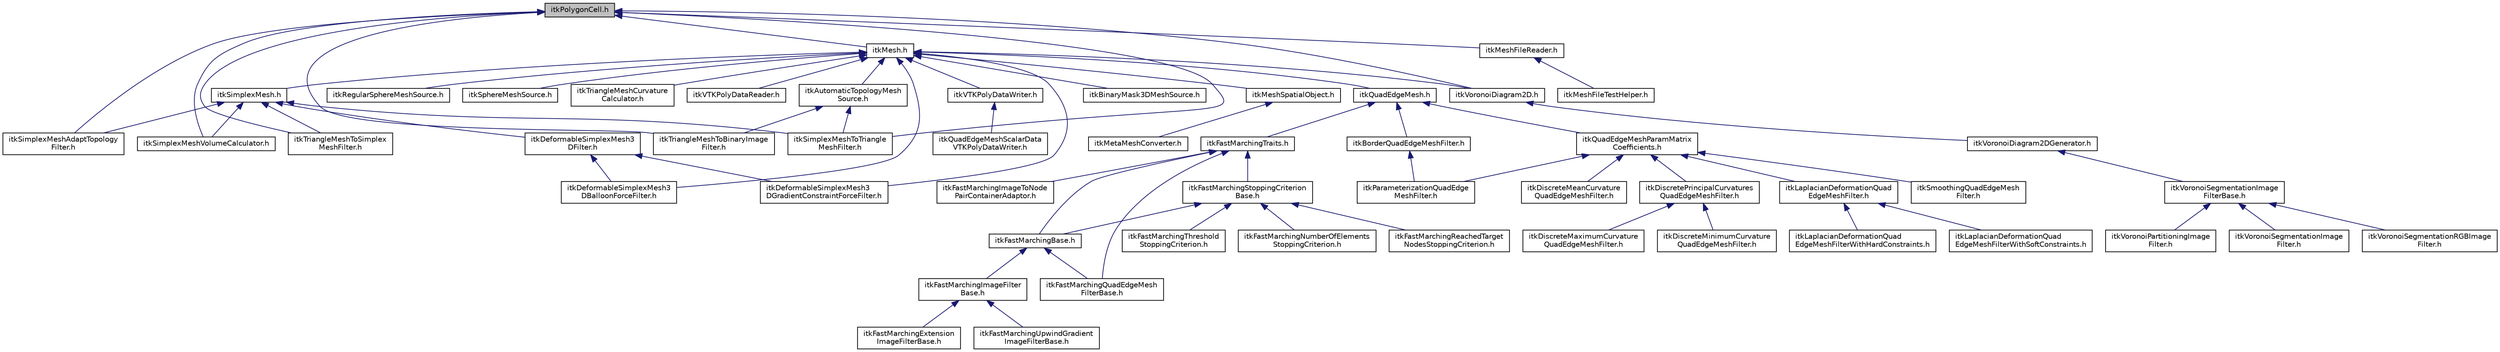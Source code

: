 digraph "itkPolygonCell.h"
{
 // LATEX_PDF_SIZE
  edge [fontname="Helvetica",fontsize="10",labelfontname="Helvetica",labelfontsize="10"];
  node [fontname="Helvetica",fontsize="10",shape=record];
  Node1 [label="itkPolygonCell.h",height=0.2,width=0.4,color="black", fillcolor="grey75", style="filled", fontcolor="black",tooltip=" "];
  Node1 -> Node2 [dir="back",color="midnightblue",fontsize="10",style="solid",fontname="Helvetica"];
  Node2 [label="itkMesh.h",height=0.2,width=0.4,color="black", fillcolor="white", style="filled",URL="$itkMesh_8h.html",tooltip=" "];
  Node2 -> Node3 [dir="back",color="midnightblue",fontsize="10",style="solid",fontname="Helvetica"];
  Node3 [label="itkAutomaticTopologyMesh\lSource.h",height=0.2,width=0.4,color="black", fillcolor="white", style="filled",URL="$itkAutomaticTopologyMeshSource_8h.html",tooltip=" "];
  Node3 -> Node4 [dir="back",color="midnightblue",fontsize="10",style="solid",fontname="Helvetica"];
  Node4 [label="itkSimplexMeshToTriangle\lMeshFilter.h",height=0.2,width=0.4,color="black", fillcolor="white", style="filled",URL="$itkSimplexMeshToTriangleMeshFilter_8h.html",tooltip=" "];
  Node3 -> Node5 [dir="back",color="midnightblue",fontsize="10",style="solid",fontname="Helvetica"];
  Node5 [label="itkTriangleMeshToBinaryImage\lFilter.h",height=0.2,width=0.4,color="black", fillcolor="white", style="filled",URL="$itkTriangleMeshToBinaryImageFilter_8h.html",tooltip=" "];
  Node2 -> Node6 [dir="back",color="midnightblue",fontsize="10",style="solid",fontname="Helvetica"];
  Node6 [label="itkBinaryMask3DMeshSource.h",height=0.2,width=0.4,color="black", fillcolor="white", style="filled",URL="$itkBinaryMask3DMeshSource_8h.html",tooltip=" "];
  Node2 -> Node7 [dir="back",color="midnightblue",fontsize="10",style="solid",fontname="Helvetica"];
  Node7 [label="itkDeformableSimplexMesh3\lDBalloonForceFilter.h",height=0.2,width=0.4,color="black", fillcolor="white", style="filled",URL="$itkDeformableSimplexMesh3DBalloonForceFilter_8h.html",tooltip=" "];
  Node2 -> Node8 [dir="back",color="midnightblue",fontsize="10",style="solid",fontname="Helvetica"];
  Node8 [label="itkDeformableSimplexMesh3\lDGradientConstraintForceFilter.h",height=0.2,width=0.4,color="black", fillcolor="white", style="filled",URL="$itkDeformableSimplexMesh3DGradientConstraintForceFilter_8h.html",tooltip=" "];
  Node2 -> Node9 [dir="back",color="midnightblue",fontsize="10",style="solid",fontname="Helvetica"];
  Node9 [label="itkMeshSpatialObject.h",height=0.2,width=0.4,color="black", fillcolor="white", style="filled",URL="$itkMeshSpatialObject_8h.html",tooltip=" "];
  Node9 -> Node10 [dir="back",color="midnightblue",fontsize="10",style="solid",fontname="Helvetica"];
  Node10 [label="itkMetaMeshConverter.h",height=0.2,width=0.4,color="black", fillcolor="white", style="filled",URL="$itkMetaMeshConverter_8h.html",tooltip=" "];
  Node2 -> Node11 [dir="back",color="midnightblue",fontsize="10",style="solid",fontname="Helvetica"];
  Node11 [label="itkQuadEdgeMesh.h",height=0.2,width=0.4,color="black", fillcolor="white", style="filled",URL="$itkQuadEdgeMesh_8h.html",tooltip=" "];
  Node11 -> Node12 [dir="back",color="midnightblue",fontsize="10",style="solid",fontname="Helvetica"];
  Node12 [label="itkBorderQuadEdgeMeshFilter.h",height=0.2,width=0.4,color="black", fillcolor="white", style="filled",URL="$itkBorderQuadEdgeMeshFilter_8h.html",tooltip=" "];
  Node12 -> Node13 [dir="back",color="midnightblue",fontsize="10",style="solid",fontname="Helvetica"];
  Node13 [label="itkParameterizationQuadEdge\lMeshFilter.h",height=0.2,width=0.4,color="black", fillcolor="white", style="filled",URL="$itkParameterizationQuadEdgeMeshFilter_8h.html",tooltip=" "];
  Node11 -> Node14 [dir="back",color="midnightblue",fontsize="10",style="solid",fontname="Helvetica"];
  Node14 [label="itkFastMarchingTraits.h",height=0.2,width=0.4,color="black", fillcolor="white", style="filled",URL="$itkFastMarchingTraits_8h.html",tooltip=" "];
  Node14 -> Node15 [dir="back",color="midnightblue",fontsize="10",style="solid",fontname="Helvetica"];
  Node15 [label="itkFastMarchingBase.h",height=0.2,width=0.4,color="black", fillcolor="white", style="filled",URL="$itkFastMarchingBase_8h.html",tooltip=" "];
  Node15 -> Node16 [dir="back",color="midnightblue",fontsize="10",style="solid",fontname="Helvetica"];
  Node16 [label="itkFastMarchingImageFilter\lBase.h",height=0.2,width=0.4,color="black", fillcolor="white", style="filled",URL="$itkFastMarchingImageFilterBase_8h.html",tooltip=" "];
  Node16 -> Node17 [dir="back",color="midnightblue",fontsize="10",style="solid",fontname="Helvetica"];
  Node17 [label="itkFastMarchingExtension\lImageFilterBase.h",height=0.2,width=0.4,color="black", fillcolor="white", style="filled",URL="$itkFastMarchingExtensionImageFilterBase_8h.html",tooltip=" "];
  Node16 -> Node18 [dir="back",color="midnightblue",fontsize="10",style="solid",fontname="Helvetica"];
  Node18 [label="itkFastMarchingUpwindGradient\lImageFilterBase.h",height=0.2,width=0.4,color="black", fillcolor="white", style="filled",URL="$itkFastMarchingUpwindGradientImageFilterBase_8h.html",tooltip=" "];
  Node15 -> Node19 [dir="back",color="midnightblue",fontsize="10",style="solid",fontname="Helvetica"];
  Node19 [label="itkFastMarchingQuadEdgeMesh\lFilterBase.h",height=0.2,width=0.4,color="black", fillcolor="white", style="filled",URL="$itkFastMarchingQuadEdgeMeshFilterBase_8h.html",tooltip=" "];
  Node14 -> Node20 [dir="back",color="midnightblue",fontsize="10",style="solid",fontname="Helvetica"];
  Node20 [label="itkFastMarchingImageToNode\lPairContainerAdaptor.h",height=0.2,width=0.4,color="black", fillcolor="white", style="filled",URL="$itkFastMarchingImageToNodePairContainerAdaptor_8h.html",tooltip=" "];
  Node14 -> Node19 [dir="back",color="midnightblue",fontsize="10",style="solid",fontname="Helvetica"];
  Node14 -> Node21 [dir="back",color="midnightblue",fontsize="10",style="solid",fontname="Helvetica"];
  Node21 [label="itkFastMarchingStoppingCriterion\lBase.h",height=0.2,width=0.4,color="black", fillcolor="white", style="filled",URL="$itkFastMarchingStoppingCriterionBase_8h.html",tooltip=" "];
  Node21 -> Node15 [dir="back",color="midnightblue",fontsize="10",style="solid",fontname="Helvetica"];
  Node21 -> Node22 [dir="back",color="midnightblue",fontsize="10",style="solid",fontname="Helvetica"];
  Node22 [label="itkFastMarchingNumberOfElements\lStoppingCriterion.h",height=0.2,width=0.4,color="black", fillcolor="white", style="filled",URL="$itkFastMarchingNumberOfElementsStoppingCriterion_8h.html",tooltip=" "];
  Node21 -> Node23 [dir="back",color="midnightblue",fontsize="10",style="solid",fontname="Helvetica"];
  Node23 [label="itkFastMarchingReachedTarget\lNodesStoppingCriterion.h",height=0.2,width=0.4,color="black", fillcolor="white", style="filled",URL="$itkFastMarchingReachedTargetNodesStoppingCriterion_8h.html",tooltip=" "];
  Node21 -> Node24 [dir="back",color="midnightblue",fontsize="10",style="solid",fontname="Helvetica"];
  Node24 [label="itkFastMarchingThreshold\lStoppingCriterion.h",height=0.2,width=0.4,color="black", fillcolor="white", style="filled",URL="$itkFastMarchingThresholdStoppingCriterion_8h.html",tooltip=" "];
  Node11 -> Node25 [dir="back",color="midnightblue",fontsize="10",style="solid",fontname="Helvetica"];
  Node25 [label="itkQuadEdgeMeshParamMatrix\lCoefficients.h",height=0.2,width=0.4,color="black", fillcolor="white", style="filled",URL="$itkQuadEdgeMeshParamMatrixCoefficients_8h.html",tooltip=" "];
  Node25 -> Node26 [dir="back",color="midnightblue",fontsize="10",style="solid",fontname="Helvetica"];
  Node26 [label="itkDiscreteMeanCurvature\lQuadEdgeMeshFilter.h",height=0.2,width=0.4,color="black", fillcolor="white", style="filled",URL="$itkDiscreteMeanCurvatureQuadEdgeMeshFilter_8h.html",tooltip=" "];
  Node25 -> Node27 [dir="back",color="midnightblue",fontsize="10",style="solid",fontname="Helvetica"];
  Node27 [label="itkDiscretePrincipalCurvatures\lQuadEdgeMeshFilter.h",height=0.2,width=0.4,color="black", fillcolor="white", style="filled",URL="$itkDiscretePrincipalCurvaturesQuadEdgeMeshFilter_8h.html",tooltip=" "];
  Node27 -> Node28 [dir="back",color="midnightblue",fontsize="10",style="solid",fontname="Helvetica"];
  Node28 [label="itkDiscreteMaximumCurvature\lQuadEdgeMeshFilter.h",height=0.2,width=0.4,color="black", fillcolor="white", style="filled",URL="$itkDiscreteMaximumCurvatureQuadEdgeMeshFilter_8h.html",tooltip=" "];
  Node27 -> Node29 [dir="back",color="midnightblue",fontsize="10",style="solid",fontname="Helvetica"];
  Node29 [label="itkDiscreteMinimumCurvature\lQuadEdgeMeshFilter.h",height=0.2,width=0.4,color="black", fillcolor="white", style="filled",URL="$itkDiscreteMinimumCurvatureQuadEdgeMeshFilter_8h.html",tooltip=" "];
  Node25 -> Node30 [dir="back",color="midnightblue",fontsize="10",style="solid",fontname="Helvetica"];
  Node30 [label="itkLaplacianDeformationQuad\lEdgeMeshFilter.h",height=0.2,width=0.4,color="black", fillcolor="white", style="filled",URL="$itkLaplacianDeformationQuadEdgeMeshFilter_8h.html",tooltip=" "];
  Node30 -> Node31 [dir="back",color="midnightblue",fontsize="10",style="solid",fontname="Helvetica"];
  Node31 [label="itkLaplacianDeformationQuad\lEdgeMeshFilterWithHardConstraints.h",height=0.2,width=0.4,color="black", fillcolor="white", style="filled",URL="$itkLaplacianDeformationQuadEdgeMeshFilterWithHardConstraints_8h.html",tooltip=" "];
  Node30 -> Node32 [dir="back",color="midnightblue",fontsize="10",style="solid",fontname="Helvetica"];
  Node32 [label="itkLaplacianDeformationQuad\lEdgeMeshFilterWithSoftConstraints.h",height=0.2,width=0.4,color="black", fillcolor="white", style="filled",URL="$itkLaplacianDeformationQuadEdgeMeshFilterWithSoftConstraints_8h.html",tooltip=" "];
  Node25 -> Node13 [dir="back",color="midnightblue",fontsize="10",style="solid",fontname="Helvetica"];
  Node25 -> Node33 [dir="back",color="midnightblue",fontsize="10",style="solid",fontname="Helvetica"];
  Node33 [label="itkSmoothingQuadEdgeMesh\lFilter.h",height=0.2,width=0.4,color="black", fillcolor="white", style="filled",URL="$itkSmoothingQuadEdgeMeshFilter_8h.html",tooltip=" "];
  Node2 -> Node34 [dir="back",color="midnightblue",fontsize="10",style="solid",fontname="Helvetica"];
  Node34 [label="itkRegularSphereMeshSource.h",height=0.2,width=0.4,color="black", fillcolor="white", style="filled",URL="$itkRegularSphereMeshSource_8h.html",tooltip=" "];
  Node2 -> Node35 [dir="back",color="midnightblue",fontsize="10",style="solid",fontname="Helvetica"];
  Node35 [label="itkSimplexMesh.h",height=0.2,width=0.4,color="black", fillcolor="white", style="filled",URL="$itkSimplexMesh_8h.html",tooltip=" "];
  Node35 -> Node36 [dir="back",color="midnightblue",fontsize="10",style="solid",fontname="Helvetica"];
  Node36 [label="itkDeformableSimplexMesh3\lDFilter.h",height=0.2,width=0.4,color="black", fillcolor="white", style="filled",URL="$itkDeformableSimplexMesh3DFilter_8h.html",tooltip=" "];
  Node36 -> Node7 [dir="back",color="midnightblue",fontsize="10",style="solid",fontname="Helvetica"];
  Node36 -> Node8 [dir="back",color="midnightblue",fontsize="10",style="solid",fontname="Helvetica"];
  Node35 -> Node37 [dir="back",color="midnightblue",fontsize="10",style="solid",fontname="Helvetica"];
  Node37 [label="itkSimplexMeshAdaptTopology\lFilter.h",height=0.2,width=0.4,color="black", fillcolor="white", style="filled",URL="$itkSimplexMeshAdaptTopologyFilter_8h.html",tooltip=" "];
  Node35 -> Node4 [dir="back",color="midnightblue",fontsize="10",style="solid",fontname="Helvetica"];
  Node35 -> Node38 [dir="back",color="midnightblue",fontsize="10",style="solid",fontname="Helvetica"];
  Node38 [label="itkSimplexMeshVolumeCalculator.h",height=0.2,width=0.4,color="black", fillcolor="white", style="filled",URL="$itkSimplexMeshVolumeCalculator_8h.html",tooltip=" "];
  Node35 -> Node39 [dir="back",color="midnightblue",fontsize="10",style="solid",fontname="Helvetica"];
  Node39 [label="itkTriangleMeshToSimplex\lMeshFilter.h",height=0.2,width=0.4,color="black", fillcolor="white", style="filled",URL="$itkTriangleMeshToSimplexMeshFilter_8h.html",tooltip=" "];
  Node2 -> Node40 [dir="back",color="midnightblue",fontsize="10",style="solid",fontname="Helvetica"];
  Node40 [label="itkSphereMeshSource.h",height=0.2,width=0.4,color="black", fillcolor="white", style="filled",URL="$itkSphereMeshSource_8h.html",tooltip=" "];
  Node2 -> Node41 [dir="back",color="midnightblue",fontsize="10",style="solid",fontname="Helvetica"];
  Node41 [label="itkTriangleMeshCurvature\lCalculator.h",height=0.2,width=0.4,color="black", fillcolor="white", style="filled",URL="$itkTriangleMeshCurvatureCalculator_8h.html",tooltip=" "];
  Node2 -> Node42 [dir="back",color="midnightblue",fontsize="10",style="solid",fontname="Helvetica"];
  Node42 [label="itkVTKPolyDataReader.h",height=0.2,width=0.4,color="black", fillcolor="white", style="filled",URL="$itkVTKPolyDataReader_8h.html",tooltip=" "];
  Node2 -> Node43 [dir="back",color="midnightblue",fontsize="10",style="solid",fontname="Helvetica"];
  Node43 [label="itkVTKPolyDataWriter.h",height=0.2,width=0.4,color="black", fillcolor="white", style="filled",URL="$itkVTKPolyDataWriter_8h.html",tooltip=" "];
  Node43 -> Node44 [dir="back",color="midnightblue",fontsize="10",style="solid",fontname="Helvetica"];
  Node44 [label="itkQuadEdgeMeshScalarData\lVTKPolyDataWriter.h",height=0.2,width=0.4,color="black", fillcolor="white", style="filled",URL="$itkQuadEdgeMeshScalarDataVTKPolyDataWriter_8h.html",tooltip=" "];
  Node2 -> Node45 [dir="back",color="midnightblue",fontsize="10",style="solid",fontname="Helvetica"];
  Node45 [label="itkVoronoiDiagram2D.h",height=0.2,width=0.4,color="black", fillcolor="white", style="filled",URL="$itkVoronoiDiagram2D_8h.html",tooltip=" "];
  Node45 -> Node46 [dir="back",color="midnightblue",fontsize="10",style="solid",fontname="Helvetica"];
  Node46 [label="itkVoronoiDiagram2DGenerator.h",height=0.2,width=0.4,color="black", fillcolor="white", style="filled",URL="$itkVoronoiDiagram2DGenerator_8h.html",tooltip=" "];
  Node46 -> Node47 [dir="back",color="midnightblue",fontsize="10",style="solid",fontname="Helvetica"];
  Node47 [label="itkVoronoiSegmentationImage\lFilterBase.h",height=0.2,width=0.4,color="black", fillcolor="white", style="filled",URL="$itkVoronoiSegmentationImageFilterBase_8h.html",tooltip=" "];
  Node47 -> Node48 [dir="back",color="midnightblue",fontsize="10",style="solid",fontname="Helvetica"];
  Node48 [label="itkVoronoiPartitioningImage\lFilter.h",height=0.2,width=0.4,color="black", fillcolor="white", style="filled",URL="$itkVoronoiPartitioningImageFilter_8h.html",tooltip=" "];
  Node47 -> Node49 [dir="back",color="midnightblue",fontsize="10",style="solid",fontname="Helvetica"];
  Node49 [label="itkVoronoiSegmentationImage\lFilter.h",height=0.2,width=0.4,color="black", fillcolor="white", style="filled",URL="$itkVoronoiSegmentationImageFilter_8h.html",tooltip=" "];
  Node47 -> Node50 [dir="back",color="midnightblue",fontsize="10",style="solid",fontname="Helvetica"];
  Node50 [label="itkVoronoiSegmentationRGBImage\lFilter.h",height=0.2,width=0.4,color="black", fillcolor="white", style="filled",URL="$itkVoronoiSegmentationRGBImageFilter_8h.html",tooltip=" "];
  Node1 -> Node51 [dir="back",color="midnightblue",fontsize="10",style="solid",fontname="Helvetica"];
  Node51 [label="itkMeshFileReader.h",height=0.2,width=0.4,color="black", fillcolor="white", style="filled",URL="$itkMeshFileReader_8h.html",tooltip=" "];
  Node51 -> Node52 [dir="back",color="midnightblue",fontsize="10",style="solid",fontname="Helvetica"];
  Node52 [label="itkMeshFileTestHelper.h",height=0.2,width=0.4,color="black", fillcolor="white", style="filled",URL="$itkMeshFileTestHelper_8h.html",tooltip=" "];
  Node1 -> Node37 [dir="back",color="midnightblue",fontsize="10",style="solid",fontname="Helvetica"];
  Node1 -> Node4 [dir="back",color="midnightblue",fontsize="10",style="solid",fontname="Helvetica"];
  Node1 -> Node38 [dir="back",color="midnightblue",fontsize="10",style="solid",fontname="Helvetica"];
  Node1 -> Node5 [dir="back",color="midnightblue",fontsize="10",style="solid",fontname="Helvetica"];
  Node1 -> Node39 [dir="back",color="midnightblue",fontsize="10",style="solid",fontname="Helvetica"];
  Node1 -> Node45 [dir="back",color="midnightblue",fontsize="10",style="solid",fontname="Helvetica"];
}
